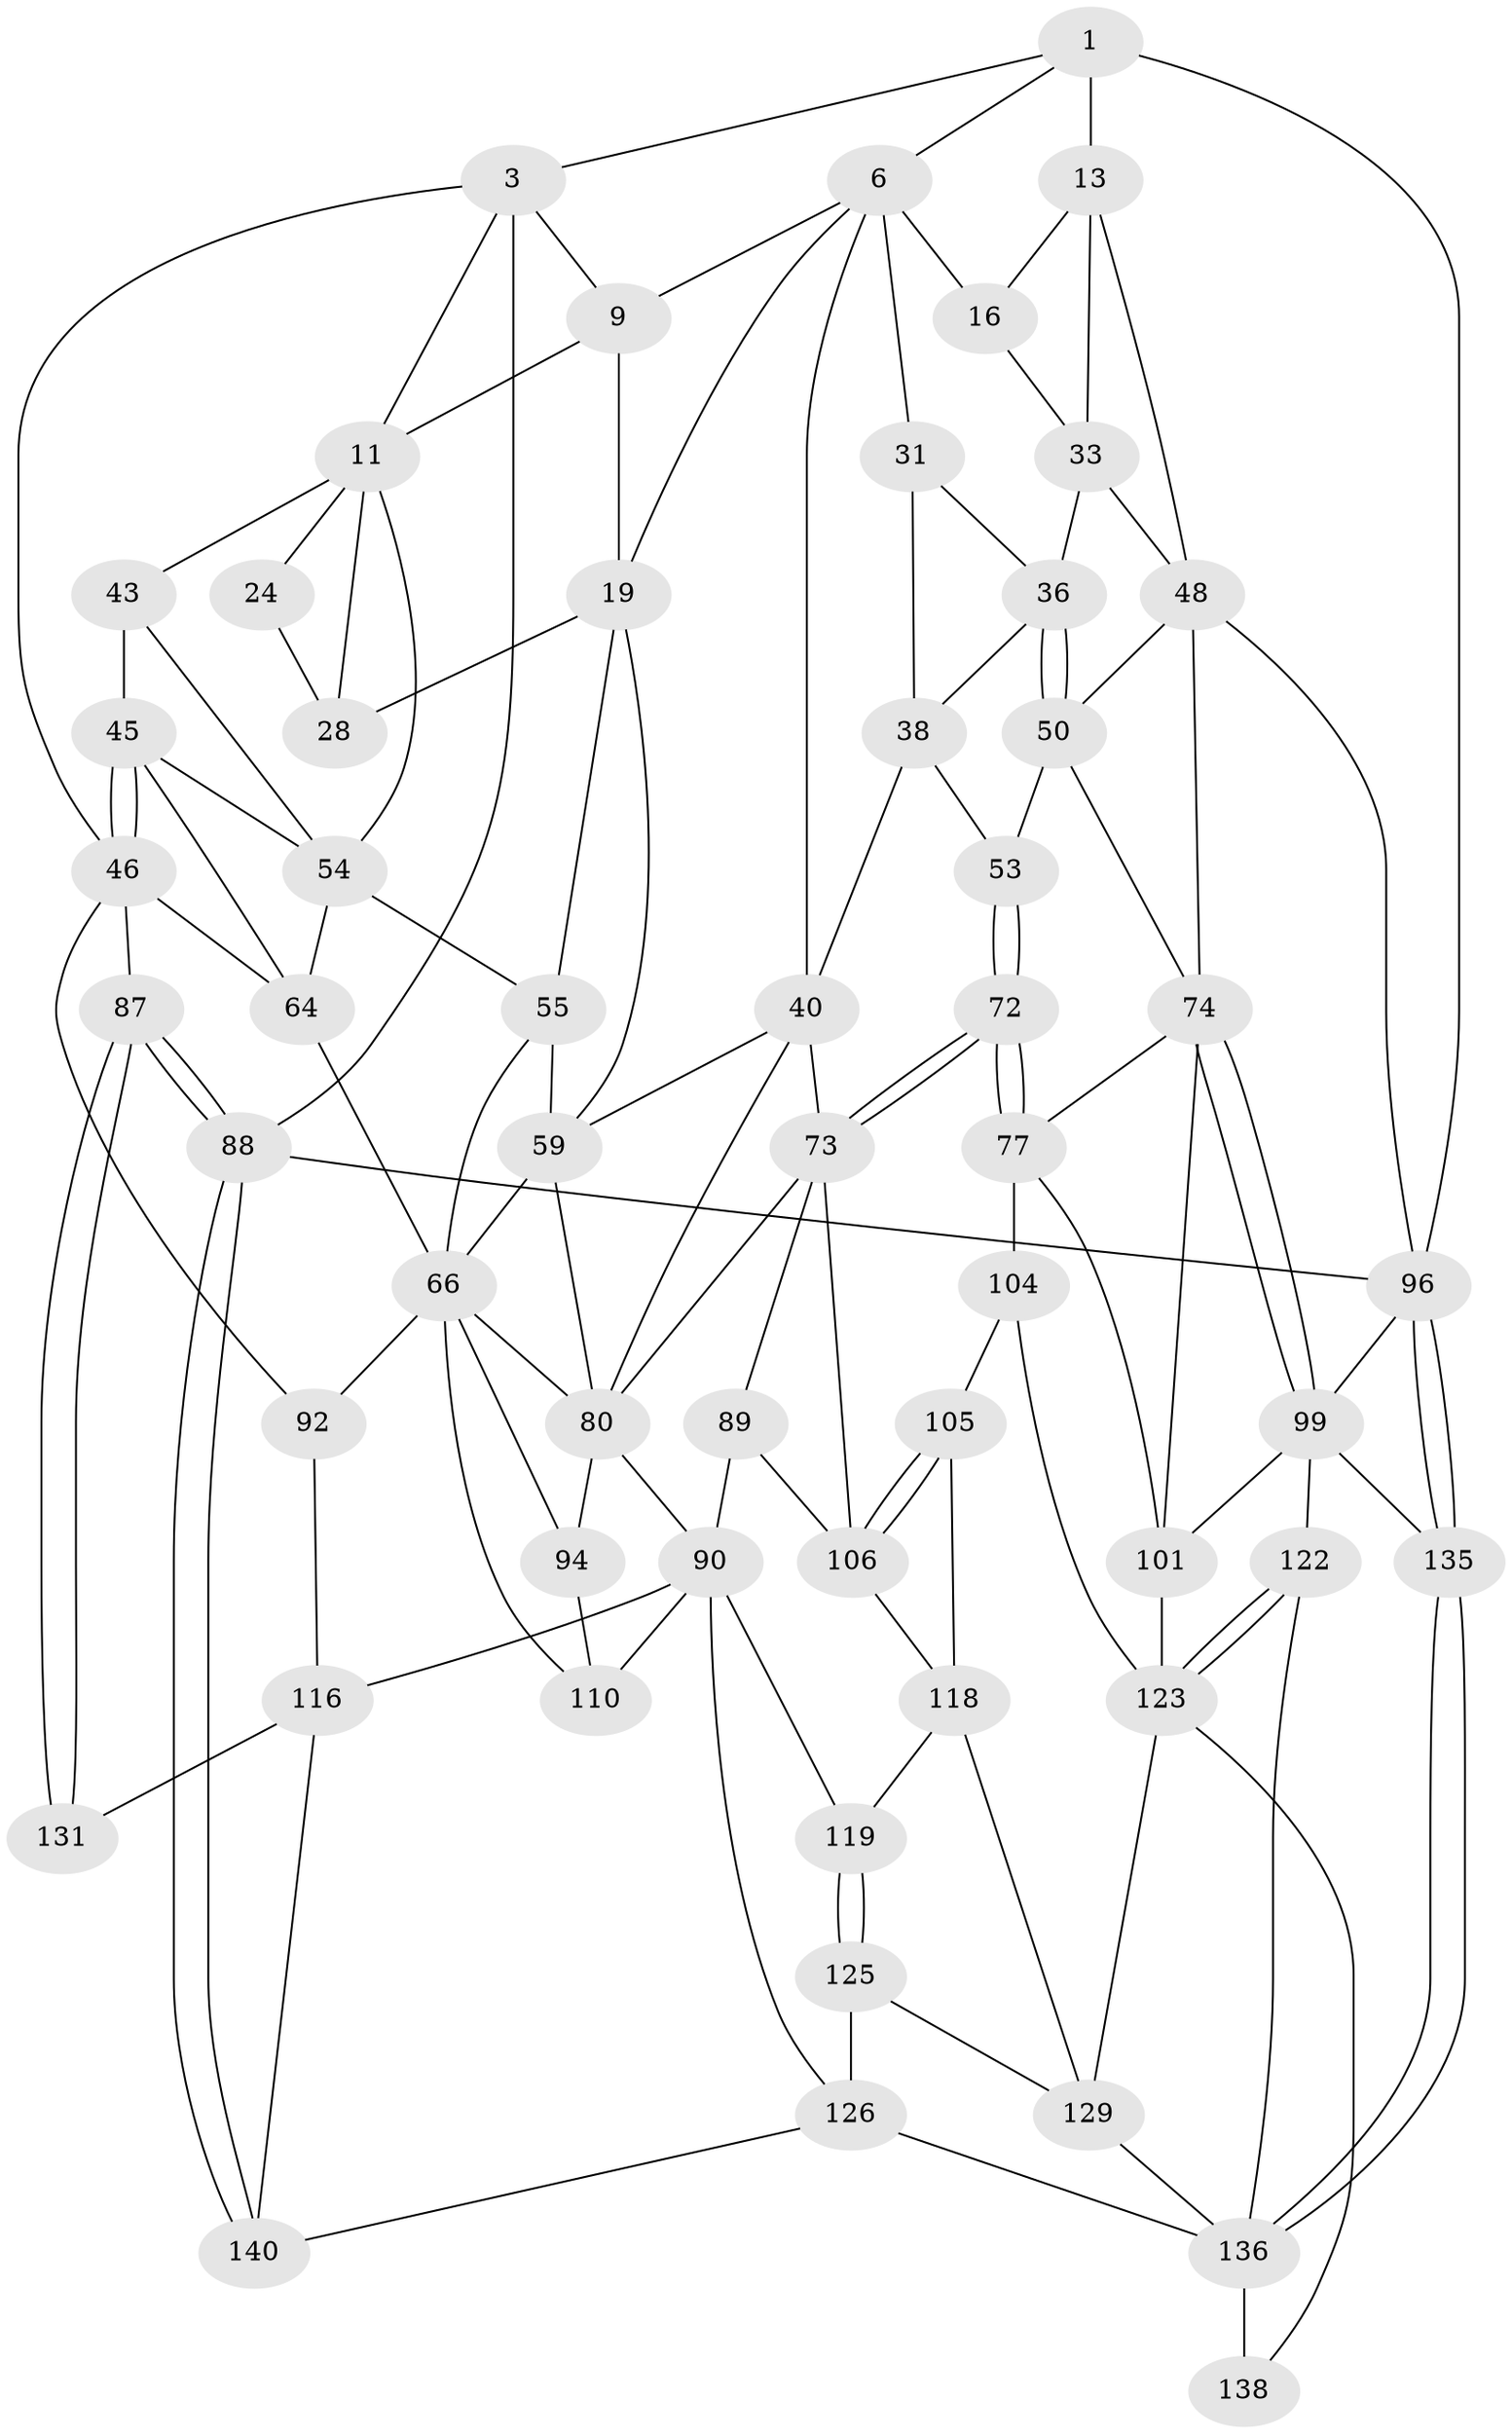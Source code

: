 // original degree distribution, {3: 0.027777777777777776, 6: 0.2222222222222222, 4: 0.20833333333333334, 5: 0.5416666666666666}
// Generated by graph-tools (version 1.1) at 2025/21/03/04/25 18:21:07]
// undirected, 57 vertices, 128 edges
graph export_dot {
graph [start="1"]
  node [color=gray90,style=filled];
  1 [pos="+0.840350065680409+0",super="+5+2"];
  3 [pos="+0+0",super="+4+10"];
  6 [pos="+0.7479286078153187+0.08297614795754667",super="+7+17"];
  9 [pos="+0.45444759601294743+0",super="+12"];
  11 [pos="+0.11651647240640611+0.12492874708499205",super="+21"];
  13 [pos="+1+0.01459630573070349",super="+42+14"];
  16 [pos="+0.8201392112619446+0.25081598023614526"];
  19 [pos="+0.45951326217496496+0.29506022040185315",super="+26+20"];
  24 [pos="+0.27881351115810854+0.21321709141487433",super="+25"];
  28 [pos="+0.33369999031269904+0.3245232109550195",super="+29"];
  31 [pos="+0.6919632070789623+0.24933418167677876",super="+32"];
  33 [pos="+0.9163454789506315+0.2575416221481855",super="+34"];
  36 [pos="+0.7962394259375737+0.2876254689304078",super="+37"];
  38 [pos="+0.6686895839319629+0.4243277837676987",super="+39"];
  40 [pos="+0.570249567894886+0.4196116693860285",super="+57"];
  43 [pos="+0.1575101491825952+0.29147131440520196",super="+44"];
  45 [pos="+0+0.37431487701848193",super="+63"];
  46 [pos="+0+0.34554708261375316",super="+69"];
  48 [pos="+0.8809232965770761+0.3102910064509738",super="+51+49"];
  50 [pos="+0.8224678421437137+0.4910443812455327",super="+52"];
  53 [pos="+0.6655996053964234+0.4481524347624106"];
  54 [pos="+0.17346718761163127+0.38710478882657007",super="+56"];
  55 [pos="+0.23570096179689656+0.47063014461208197",super="+61"];
  59 [pos="+0.37702357362918226+0.5221099891463638",super="+60"];
  64 [pos="+0.1119097595236173+0.5847704872396667",super="+65"];
  66 [pos="+0.18739771363145052+0.6413776847110246",super="+79+67"];
  72 [pos="+0.621575076090184+0.6061965021730982"];
  73 [pos="+0.5601961123276392+0.6055621074902703",super="+84"];
  74 [pos="+0.8995877074091506+0.6570459584101517",super="+75"];
  77 [pos="+0.6268076937775363+0.617332631223419",super="+103"];
  80 [pos="+0.4390213150919999+0.6011545263582687",super="+81"];
  87 [pos="+0+0.8504846013213656"];
  88 [pos="+0+1"];
  89 [pos="+0.4419988037978695+0.7321704467647415"];
  90 [pos="+0.440832810814569+0.7323019991117649",super="+112"];
  92 [pos="+0.13768208783287414+0.671687889918448"];
  94 [pos="+0.3938310936541362+0.6690596545389592",super="+95"];
  96 [pos="+1+1",super="+97"];
  99 [pos="+0.9082571480328496+0.6773665723254976",super="+100"];
  101 [pos="+0.8040787839198761+0.731648209555651",super="+108+102"];
  104 [pos="+0.630319389291376+0.7792343259076893"];
  105 [pos="+0.5980853030120845+0.7861380973863606"];
  106 [pos="+0.5903608740873989+0.7825340570563927",super="+109"];
  110 [pos="+0.32879569550066895+0.7302151819082996",super="+111"];
  116 [pos="+0.1668917808920286+0.8425136487565664",super="+141+117"];
  118 [pos="+0.4388503248268252+0.8292816257942875",super="+128"];
  119 [pos="+0.42071816745622775+0.8195944616978512"];
  122 [pos="+0.8098068310191515+0.8796880163209944"];
  123 [pos="+0.7063014618530823+0.8136411271658047",super="+127"];
  125 [pos="+0.37134172904611296+0.8998515760598608",super="+130"];
  126 [pos="+0.31130953234847614+0.8812833428977683",super="+139"];
  129 [pos="+0.4955242869316084+0.9549947891007016",super="+133"];
  131 [pos="+0+0.8334867899363129"];
  135 [pos="+1+1"];
  136 [pos="+0.9267390201900724+1",super="+143+137"];
  138 [pos="+0.7192512515824517+0.9818293792896123"];
  140 [pos="+0.11936397059335757+1"];
  1 -- 6;
  1 -- 96;
  1 -- 3;
  1 -- 13 [weight=2];
  3 -- 88;
  3 -- 9;
  3 -- 11;
  3 -- 46;
  6 -- 19;
  6 -- 40;
  6 -- 9;
  6 -- 31 [weight=2];
  6 -- 16;
  9 -- 11;
  9 -- 19;
  11 -- 54;
  11 -- 24;
  11 -- 43 [weight=2];
  11 -- 28 [weight=2];
  13 -- 48;
  13 -- 33 [weight=2];
  13 -- 16;
  16 -- 33;
  19 -- 59;
  19 -- 28;
  19 -- 55;
  24 -- 28;
  31 -- 38;
  31 -- 36;
  33 -- 48;
  33 -- 36;
  36 -- 50;
  36 -- 50;
  36 -- 38;
  38 -- 40;
  38 -- 53;
  40 -- 73;
  40 -- 80;
  40 -- 59;
  43 -- 45;
  43 -- 54;
  45 -- 46;
  45 -- 46;
  45 -- 64;
  45 -- 54;
  46 -- 64;
  46 -- 92;
  46 -- 87;
  48 -- 50;
  48 -- 96;
  48 -- 74;
  50 -- 53;
  50 -- 74;
  53 -- 72;
  53 -- 72;
  54 -- 64;
  54 -- 55;
  55 -- 66;
  55 -- 59;
  59 -- 80;
  59 -- 66;
  64 -- 66;
  66 -- 92;
  66 -- 80;
  66 -- 110;
  66 -- 94;
  72 -- 73;
  72 -- 73;
  72 -- 77;
  72 -- 77;
  73 -- 80;
  73 -- 106;
  73 -- 89;
  74 -- 99;
  74 -- 99;
  74 -- 77;
  74 -- 101;
  77 -- 104;
  77 -- 101;
  80 -- 90;
  80 -- 94 [weight=2];
  87 -- 88;
  87 -- 88;
  87 -- 131;
  87 -- 131;
  88 -- 140;
  88 -- 140;
  88 -- 96;
  89 -- 90;
  89 -- 106;
  90 -- 126;
  90 -- 116;
  90 -- 119;
  90 -- 110 [weight=2];
  92 -- 116;
  94 -- 110;
  96 -- 135;
  96 -- 135;
  96 -- 99 [weight=2];
  99 -- 101;
  99 -- 135;
  99 -- 122;
  101 -- 123;
  104 -- 105;
  104 -- 123;
  105 -- 106;
  105 -- 106;
  105 -- 118;
  106 -- 118;
  116 -- 140;
  116 -- 131 [weight=2];
  118 -- 119;
  118 -- 129;
  119 -- 125;
  119 -- 125;
  122 -- 123;
  122 -- 123;
  122 -- 136;
  123 -- 129;
  123 -- 138;
  125 -- 126 [weight=2];
  125 -- 129;
  126 -- 136;
  126 -- 140;
  129 -- 136;
  135 -- 136;
  135 -- 136;
  136 -- 138 [weight=2];
}
